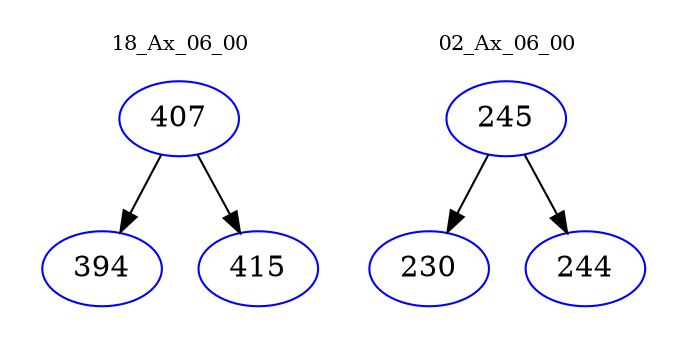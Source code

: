 digraph{
subgraph cluster_0 {
color = white
label = "18_Ax_06_00";
fontsize=10;
T0_407 [label="407", color="blue"]
T0_407 -> T0_394 [color="black"]
T0_394 [label="394", color="blue"]
T0_407 -> T0_415 [color="black"]
T0_415 [label="415", color="blue"]
}
subgraph cluster_1 {
color = white
label = "02_Ax_06_00";
fontsize=10;
T1_245 [label="245", color="blue"]
T1_245 -> T1_230 [color="black"]
T1_230 [label="230", color="blue"]
T1_245 -> T1_244 [color="black"]
T1_244 [label="244", color="blue"]
}
}
